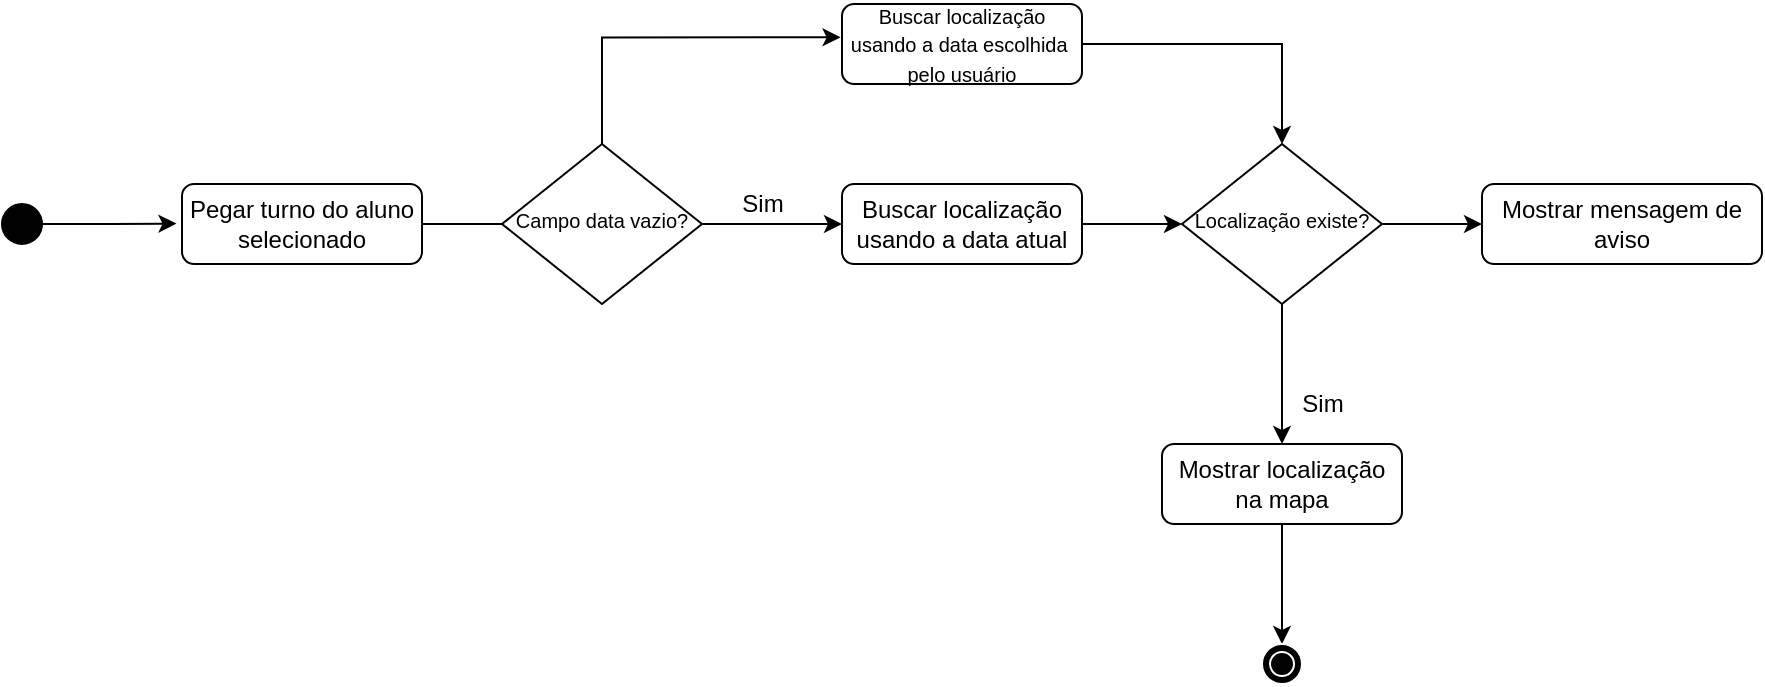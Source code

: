 <mxfile version="12.6.7" type="device"><diagram id="C5RBs43oDa-KdzZeNtuy" name="Page-1"><mxGraphModel dx="1841" dy="472" grid="1" gridSize="10" guides="1" tooltips="1" connect="1" arrows="1" fold="1" page="1" pageScale="1" pageWidth="827" pageHeight="1169" math="0" shadow="0"><root><mxCell id="WIyWlLk6GJQsqaUBKTNV-0"/><mxCell id="WIyWlLk6GJQsqaUBKTNV-1" parent="WIyWlLk6GJQsqaUBKTNV-0"/><mxCell id="5FY4wAiSQmjJNT6rVT1V-5" value="" style="edgeStyle=orthogonalEdgeStyle;rounded=0;orthogonalLoop=1;jettySize=auto;html=1;entryX=-0.023;entryY=0.495;entryDx=0;entryDy=0;entryPerimeter=0;" parent="WIyWlLk6GJQsqaUBKTNV-1" source="5FY4wAiSQmjJNT6rVT1V-1" target="5FY4wAiSQmjJNT6rVT1V-2" edge="1"><mxGeometry relative="1" as="geometry"><mxPoint x="-680" y="380" as="targetPoint"/></mxGeometry></mxCell><mxCell id="5FY4wAiSQmjJNT6rVT1V-1" value="" style="ellipse;shape=doubleEllipse;whiteSpace=wrap;html=1;aspect=fixed;fillColor=#000000;" parent="WIyWlLk6GJQsqaUBKTNV-1" vertex="1"><mxGeometry x="-780" y="370" width="20" height="20" as="geometry"/></mxCell><mxCell id="5FY4wAiSQmjJNT6rVT1V-11" value="" style="edgeStyle=orthogonalEdgeStyle;rounded=0;orthogonalLoop=1;jettySize=auto;html=1;entryX=0;entryY=0.5;entryDx=0;entryDy=0;" parent="WIyWlLk6GJQsqaUBKTNV-1" source="5FY4wAiSQmjJNT6rVT1V-2" target="5FY4wAiSQmjJNT6rVT1V-6" edge="1"><mxGeometry relative="1" as="geometry"><mxPoint x="-420" y="380" as="targetPoint"/><Array as="points"><mxPoint x="-470" y="380"/><mxPoint x="-470" y="380"/></Array></mxGeometry></mxCell><mxCell id="5FY4wAiSQmjJNT6rVT1V-2" value="Pegar turno do aluno selecionado" style="rounded=1;whiteSpace=wrap;html=1;fontSize=12;glass=0;strokeWidth=1;shadow=0;" parent="WIyWlLk6GJQsqaUBKTNV-1" vertex="1"><mxGeometry x="-690" y="360" width="120" height="40" as="geometry"/></mxCell><mxCell id="5FY4wAiSQmjJNT6rVT1V-14" value="" style="edgeStyle=orthogonalEdgeStyle;rounded=0;orthogonalLoop=1;jettySize=auto;html=1;entryX=0;entryY=0.5;entryDx=0;entryDy=0;" parent="WIyWlLk6GJQsqaUBKTNV-1" source="5FY4wAiSQmjJNT6rVT1V-6" target="5FY4wAiSQmjJNT6rVT1V-12" edge="1"><mxGeometry relative="1" as="geometry"><mxPoint x="-220" y="380" as="targetPoint"/></mxGeometry></mxCell><mxCell id="5FY4wAiSQmjJNT6rVT1V-29" value="" style="edgeStyle=orthogonalEdgeStyle;rounded=0;orthogonalLoop=1;jettySize=auto;html=1;entryX=-0.006;entryY=0.417;entryDx=0;entryDy=0;entryPerimeter=0;exitX=0.5;exitY=0;exitDx=0;exitDy=0;" parent="WIyWlLk6GJQsqaUBKTNV-1" source="5FY4wAiSQmjJNT6rVT1V-6" target="5FY4wAiSQmjJNT6rVT1V-28" edge="1"><mxGeometry relative="1" as="geometry"><mxPoint x="-480" y="310" as="sourcePoint"/></mxGeometry></mxCell><mxCell id="5FY4wAiSQmjJNT6rVT1V-6" value="&lt;font size=&quot;1&quot;&gt;Campo data vazio?&lt;/font&gt;" style="rhombus;whiteSpace=wrap;html=1;shadow=0;fontFamily=Helvetica;fontSize=12;align=center;strokeWidth=1;spacing=6;spacingTop=-4;" parent="WIyWlLk6GJQsqaUBKTNV-1" vertex="1"><mxGeometry x="-530" y="340" width="100" height="80" as="geometry"/></mxCell><mxCell id="5FY4wAiSQmjJNT6rVT1V-17" value="" style="edgeStyle=orthogonalEdgeStyle;rounded=0;orthogonalLoop=1;jettySize=auto;html=1;entryX=0;entryY=0.5;entryDx=0;entryDy=0;" parent="WIyWlLk6GJQsqaUBKTNV-1" source="5FY4wAiSQmjJNT6rVT1V-12" target="5FY4wAiSQmjJNT6rVT1V-16" edge="1"><mxGeometry relative="1" as="geometry"><mxPoint x="-190" y="470" as="targetPoint"/></mxGeometry></mxCell><mxCell id="5FY4wAiSQmjJNT6rVT1V-12" value="Buscar localização usando a data atual" style="rounded=1;whiteSpace=wrap;html=1;fontSize=12;glass=0;strokeWidth=1;shadow=0;" parent="WIyWlLk6GJQsqaUBKTNV-1" vertex="1"><mxGeometry x="-360.0" y="360" width="120" height="40" as="geometry"/></mxCell><mxCell id="5FY4wAiSQmjJNT6rVT1V-15" value="Sim" style="text;html=1;align=center;verticalAlign=middle;resizable=0;points=[];autosize=1;" parent="WIyWlLk6GJQsqaUBKTNV-1" vertex="1"><mxGeometry x="-420" y="360" width="40" height="20" as="geometry"/></mxCell><mxCell id="5FY4wAiSQmjJNT6rVT1V-19" value="" style="edgeStyle=orthogonalEdgeStyle;rounded=0;orthogonalLoop=1;jettySize=auto;html=1;" parent="WIyWlLk6GJQsqaUBKTNV-1" source="5FY4wAiSQmjJNT6rVT1V-16" target="5FY4wAiSQmjJNT6rVT1V-18" edge="1"><mxGeometry relative="1" as="geometry"/></mxCell><mxCell id="5FY4wAiSQmjJNT6rVT1V-27" value="" style="edgeStyle=orthogonalEdgeStyle;rounded=0;orthogonalLoop=1;jettySize=auto;html=1;" parent="WIyWlLk6GJQsqaUBKTNV-1" source="5FY4wAiSQmjJNT6rVT1V-16" target="5FY4wAiSQmjJNT6rVT1V-20" edge="1"><mxGeometry relative="1" as="geometry"/></mxCell><mxCell id="5FY4wAiSQmjJNT6rVT1V-16" value="&lt;font size=&quot;1&quot;&gt;Localização existe?&lt;/font&gt;" style="rhombus;whiteSpace=wrap;html=1;shadow=0;fontFamily=Helvetica;fontSize=12;align=center;strokeWidth=1;spacing=6;spacingTop=-4;" parent="WIyWlLk6GJQsqaUBKTNV-1" vertex="1"><mxGeometry x="-190" y="340" width="100" height="80" as="geometry"/></mxCell><mxCell id="WAMeK2p0x8k8dhIjlAsU-3" value="" style="edgeStyle=orthogonalEdgeStyle;rounded=0;orthogonalLoop=1;jettySize=auto;html=1;entryX=0.5;entryY=0;entryDx=0;entryDy=0;" edge="1" parent="WIyWlLk6GJQsqaUBKTNV-1" source="5FY4wAiSQmjJNT6rVT1V-18" target="WAMeK2p0x8k8dhIjlAsU-0"><mxGeometry relative="1" as="geometry"><mxPoint x="-140" y="610" as="targetPoint"/></mxGeometry></mxCell><mxCell id="5FY4wAiSQmjJNT6rVT1V-18" value="Mostrar localização na mapa" style="rounded=1;whiteSpace=wrap;html=1;fontSize=12;glass=0;strokeWidth=1;shadow=0;" parent="WIyWlLk6GJQsqaUBKTNV-1" vertex="1"><mxGeometry x="-200.0" y="490" width="120" height="40" as="geometry"/></mxCell><mxCell id="5FY4wAiSQmjJNT6rVT1V-20" value="Mostrar mensagem de aviso" style="rounded=1;whiteSpace=wrap;html=1;fontSize=12;glass=0;strokeWidth=1;shadow=0;" parent="WIyWlLk6GJQsqaUBKTNV-1" vertex="1"><mxGeometry x="-40" y="360" width="140" height="40" as="geometry"/></mxCell><mxCell id="5FY4wAiSQmjJNT6rVT1V-23" value="Sim" style="text;html=1;align=center;verticalAlign=middle;resizable=0;points=[];autosize=1;" parent="WIyWlLk6GJQsqaUBKTNV-1" vertex="1"><mxGeometry x="-140" y="460" width="40" height="20" as="geometry"/></mxCell><mxCell id="5FY4wAiSQmjJNT6rVT1V-31" value="" style="edgeStyle=orthogonalEdgeStyle;rounded=0;orthogonalLoop=1;jettySize=auto;html=1;entryX=0.5;entryY=0;entryDx=0;entryDy=0;" parent="WIyWlLk6GJQsqaUBKTNV-1" source="5FY4wAiSQmjJNT6rVT1V-28" target="5FY4wAiSQmjJNT6rVT1V-16" edge="1"><mxGeometry relative="1" as="geometry"><mxPoint x="-190" y="290" as="targetPoint"/></mxGeometry></mxCell><mxCell id="5FY4wAiSQmjJNT6rVT1V-28" value="&lt;font style=&quot;font-size: 10px&quot;&gt;Buscar localização usando a data escolhida&amp;nbsp; pelo usuário&lt;/font&gt;" style="rounded=1;whiteSpace=wrap;html=1;fontSize=12;glass=0;strokeWidth=1;shadow=0;" parent="WIyWlLk6GJQsqaUBKTNV-1" vertex="1"><mxGeometry x="-360" y="270" width="120" height="40" as="geometry"/></mxCell><mxCell id="WAMeK2p0x8k8dhIjlAsU-0" value="" style="ellipse;shape=doubleEllipse;whiteSpace=wrap;html=1;aspect=fixed;fillColor=#000000;strokeColor=#FFFFFF;" vertex="1" parent="WIyWlLk6GJQsqaUBKTNV-1"><mxGeometry x="-150" y="590" width="20" height="20" as="geometry"/></mxCell></root></mxGraphModel></diagram></mxfile>